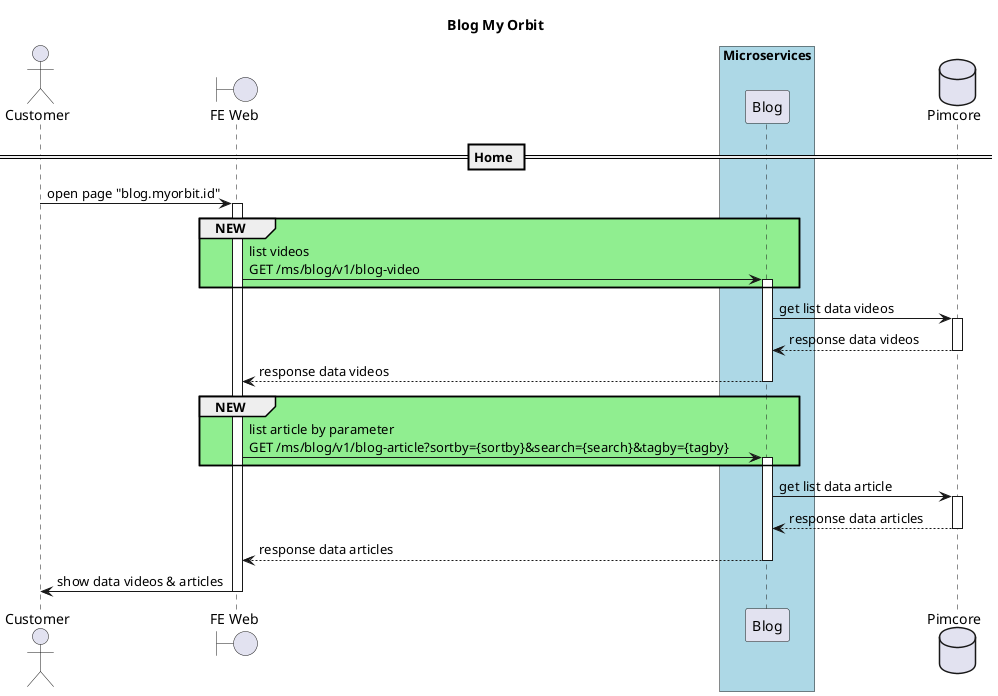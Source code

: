 @startuml blog
title "Blog My Orbit"

actor "Customer" as C
boundary "FE Web" as FE
box "Microservices" #LightBlue
participant "Blog" as Content
end box
database "Pimcore" as DB

== Home ==

C -> FE : open page "blog.myorbit.id"
activate FE
group #LightGreen NEW
FE -> Content ++ :  list videos \nGET /ms/blog/v1/blog-video
end
Content -> DB ++ : get list data videos
DB --> Content --: response data videos
Content --> FE -- : response data videos
group #LightGreen NEW
FE -> Content ++ :  list article by parameter \nGET /ms/blog/v1/blog-article?sortby={sortby}&search={search}&tagby={tagby}
end
Content -> DB ++: get list data article
DB --> Content --: response data articles
Content --> FE -- : response data articles
FE -> C --: show data videos & articles
@enduml